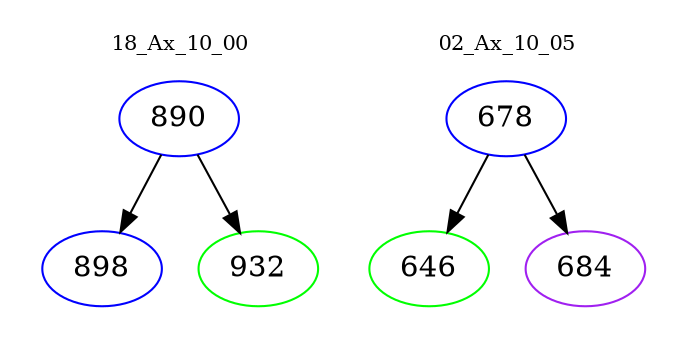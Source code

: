 digraph{
subgraph cluster_0 {
color = white
label = "18_Ax_10_00";
fontsize=10;
T0_890 [label="890", color="blue"]
T0_890 -> T0_898 [color="black"]
T0_898 [label="898", color="blue"]
T0_890 -> T0_932 [color="black"]
T0_932 [label="932", color="green"]
}
subgraph cluster_1 {
color = white
label = "02_Ax_10_05";
fontsize=10;
T1_678 [label="678", color="blue"]
T1_678 -> T1_646 [color="black"]
T1_646 [label="646", color="green"]
T1_678 -> T1_684 [color="black"]
T1_684 [label="684", color="purple"]
}
}
